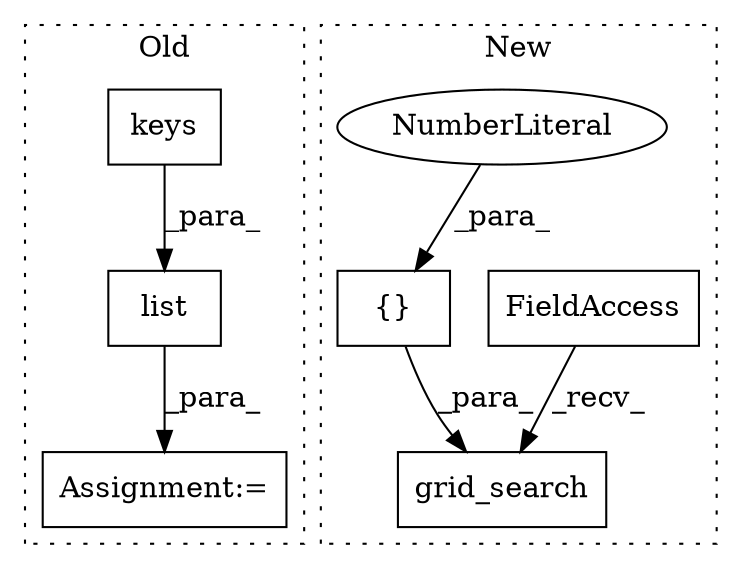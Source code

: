 digraph G {
subgraph cluster0 {
1 [label="list" a="32" s="1146,1168" l="5,1" shape="box"];
4 [label="keys" a="32" s="1162" l="6" shape="box"];
5 [label="Assignment:=" a="7" s="1145" l="1" shape="box"];
label = "Old";
style="dotted";
}
subgraph cluster1 {
2 [label="grid_search" a="32" s="740,764" l="12,1" shape="box"];
3 [label="FieldAccess" a="22" s="735" l="4" shape="box"];
6 [label="{}" a="4" s="761,763" l="1,1" shape="box"];
7 [label="NumberLiteral" a="34" s="762" l="1" shape="ellipse"];
label = "New";
style="dotted";
}
1 -> 5 [label="_para_"];
3 -> 2 [label="_recv_"];
4 -> 1 [label="_para_"];
6 -> 2 [label="_para_"];
7 -> 6 [label="_para_"];
}
